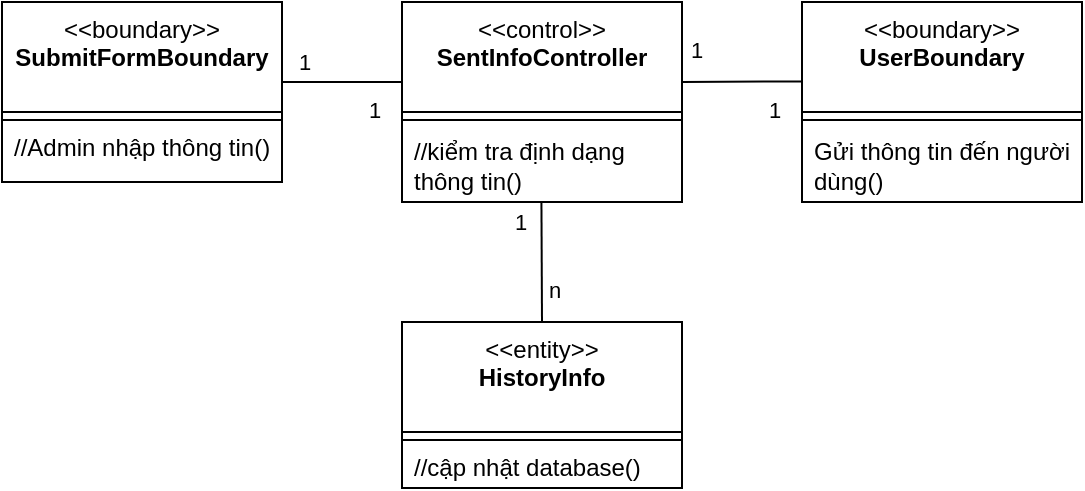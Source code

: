 <mxfile version="24.2.2" type="github">
  <diagram name="Trang-1" id="0TaaNi0zSg2EqhKhIz6R">
    <mxGraphModel dx="1075" dy="435" grid="1" gridSize="10" guides="1" tooltips="1" connect="1" arrows="1" fold="1" page="1" pageScale="1" pageWidth="827" pageHeight="1169" math="0" shadow="0">
      <root>
        <mxCell id="0" />
        <mxCell id="1" parent="0" />
        <mxCell id="X1CAyQ7VDSfBso-I9JbY-1" value="&amp;lt;&amp;lt;boundary&amp;gt;&amp;gt;&lt;br&gt;&lt;b&gt;SubmitFormBoundary&lt;/b&gt;" style="swimlane;fontStyle=0;align=center;verticalAlign=top;childLayout=stackLayout;horizontal=1;startSize=55;horizontalStack=0;resizeParent=1;resizeParentMax=0;resizeLast=0;collapsible=0;marginBottom=0;html=1;whiteSpace=wrap;" vertex="1" parent="1">
          <mxGeometry x="80" y="160" width="140" height="90" as="geometry" />
        </mxCell>
        <mxCell id="X1CAyQ7VDSfBso-I9JbY-6" value="" style="line;strokeWidth=1;fillColor=none;align=left;verticalAlign=middle;spacingTop=-1;spacingLeft=3;spacingRight=3;rotatable=0;labelPosition=right;points=[];portConstraint=eastwest;" vertex="1" parent="X1CAyQ7VDSfBso-I9JbY-1">
          <mxGeometry y="55" width="140" height="8" as="geometry" />
        </mxCell>
        <mxCell id="X1CAyQ7VDSfBso-I9JbY-8" value="//Admin nhập thông tin()&lt;div&gt;&lt;br&gt;&lt;/div&gt;" style="text;html=1;strokeColor=none;fillColor=none;align=left;verticalAlign=middle;spacingLeft=4;spacingRight=4;overflow=hidden;rotatable=0;points=[[0,0.5],[1,0.5]];portConstraint=eastwest;whiteSpace=wrap;" vertex="1" parent="X1CAyQ7VDSfBso-I9JbY-1">
          <mxGeometry y="63" width="140" height="27" as="geometry" />
        </mxCell>
        <mxCell id="X1CAyQ7VDSfBso-I9JbY-9" value="&amp;lt;&amp;lt;control&amp;gt;&amp;gt;&lt;br&gt;&lt;b&gt;SentInfoController&lt;/b&gt;" style="swimlane;fontStyle=0;align=center;verticalAlign=top;childLayout=stackLayout;horizontal=1;startSize=55;horizontalStack=0;resizeParent=1;resizeParentMax=0;resizeLast=0;collapsible=0;marginBottom=0;html=1;whiteSpace=wrap;" vertex="1" parent="1">
          <mxGeometry x="280" y="160" width="140" height="100" as="geometry" />
        </mxCell>
        <mxCell id="X1CAyQ7VDSfBso-I9JbY-10" value="" style="line;strokeWidth=1;fillColor=none;align=left;verticalAlign=middle;spacingTop=-1;spacingLeft=3;spacingRight=3;rotatable=0;labelPosition=right;points=[];portConstraint=eastwest;" vertex="1" parent="X1CAyQ7VDSfBso-I9JbY-9">
          <mxGeometry y="55" width="140" height="8" as="geometry" />
        </mxCell>
        <mxCell id="X1CAyQ7VDSfBso-I9JbY-11" value="//kiểm tra định dạng thông tin()" style="text;html=1;strokeColor=none;fillColor=none;align=left;verticalAlign=middle;spacingLeft=4;spacingRight=4;overflow=hidden;rotatable=0;points=[[0,0.5],[1,0.5]];portConstraint=eastwest;whiteSpace=wrap;" vertex="1" parent="X1CAyQ7VDSfBso-I9JbY-9">
          <mxGeometry y="63" width="140" height="37" as="geometry" />
        </mxCell>
        <mxCell id="X1CAyQ7VDSfBso-I9JbY-13" value="&amp;lt;&amp;lt;boundary&amp;gt;&amp;gt;&lt;br&gt;&lt;b&gt;UserBoundary&lt;/b&gt;" style="swimlane;fontStyle=0;align=center;verticalAlign=top;childLayout=stackLayout;horizontal=1;startSize=55;horizontalStack=0;resizeParent=1;resizeParentMax=0;resizeLast=0;collapsible=0;marginBottom=0;html=1;whiteSpace=wrap;" vertex="1" parent="1">
          <mxGeometry x="480" y="160" width="140" height="100" as="geometry" />
        </mxCell>
        <mxCell id="X1CAyQ7VDSfBso-I9JbY-14" value="" style="line;strokeWidth=1;fillColor=none;align=left;verticalAlign=middle;spacingTop=-1;spacingLeft=3;spacingRight=3;rotatable=0;labelPosition=right;points=[];portConstraint=eastwest;" vertex="1" parent="X1CAyQ7VDSfBso-I9JbY-13">
          <mxGeometry y="55" width="140" height="8" as="geometry" />
        </mxCell>
        <mxCell id="X1CAyQ7VDSfBso-I9JbY-15" value="Gửi thông tin đến người dùng()" style="text;html=1;strokeColor=none;fillColor=none;align=left;verticalAlign=middle;spacingLeft=4;spacingRight=4;overflow=hidden;rotatable=0;points=[[0,0.5],[1,0.5]];portConstraint=eastwest;whiteSpace=wrap;" vertex="1" parent="X1CAyQ7VDSfBso-I9JbY-13">
          <mxGeometry y="63" width="140" height="37" as="geometry" />
        </mxCell>
        <mxCell id="X1CAyQ7VDSfBso-I9JbY-17" value="&amp;lt;&amp;lt;entity&amp;gt;&amp;gt;&lt;br&gt;&lt;b&gt;HistoryInfo&lt;/b&gt;&lt;div&gt;&lt;br/&gt;&lt;/div&gt;" style="swimlane;fontStyle=0;align=center;verticalAlign=top;childLayout=stackLayout;horizontal=1;startSize=55;horizontalStack=0;resizeParent=1;resizeParentMax=0;resizeLast=0;collapsible=0;marginBottom=0;html=1;whiteSpace=wrap;" vertex="1" parent="1">
          <mxGeometry x="280" y="320" width="140" height="83" as="geometry" />
        </mxCell>
        <mxCell id="X1CAyQ7VDSfBso-I9JbY-22" value="" style="line;strokeWidth=1;fillColor=none;align=left;verticalAlign=middle;spacingTop=-1;spacingLeft=3;spacingRight=3;rotatable=0;labelPosition=right;points=[];portConstraint=eastwest;" vertex="1" parent="X1CAyQ7VDSfBso-I9JbY-17">
          <mxGeometry y="55" width="140" height="8" as="geometry" />
        </mxCell>
        <mxCell id="X1CAyQ7VDSfBso-I9JbY-24" value="//cập nhật database()" style="text;html=1;strokeColor=none;fillColor=none;align=left;verticalAlign=middle;spacingLeft=4;spacingRight=4;overflow=hidden;rotatable=0;points=[[0,0.5],[1,0.5]];portConstraint=eastwest;whiteSpace=wrap;" vertex="1" parent="X1CAyQ7VDSfBso-I9JbY-17">
          <mxGeometry y="63" width="140" height="20" as="geometry" />
        </mxCell>
        <mxCell id="X1CAyQ7VDSfBso-I9JbY-27" value="" style="endArrow=none;html=1;rounded=0;entryX=0.002;entryY=0.397;entryDx=0;entryDy=0;entryPerimeter=0;" edge="1" parent="1" target="X1CAyQ7VDSfBso-I9JbY-13">
          <mxGeometry width="50" height="50" relative="1" as="geometry">
            <mxPoint x="420" y="200" as="sourcePoint" />
            <mxPoint x="289" y="210" as="targetPoint" />
          </mxGeometry>
        </mxCell>
        <mxCell id="X1CAyQ7VDSfBso-I9JbY-28" value="" style="endArrow=none;html=1;rounded=0;entryX=0.002;entryY=0.397;entryDx=0;entryDy=0;entryPerimeter=0;" edge="1" parent="1">
          <mxGeometry width="50" height="50" relative="1" as="geometry">
            <mxPoint x="220" y="200" as="sourcePoint" />
            <mxPoint x="280" y="200" as="targetPoint" />
          </mxGeometry>
        </mxCell>
        <mxCell id="X1CAyQ7VDSfBso-I9JbY-30" value="1" style="edgeLabel;html=1;align=center;verticalAlign=middle;resizable=0;points=[];" vertex="1" connectable="0" parent="X1CAyQ7VDSfBso-I9JbY-28">
          <mxGeometry x="-0.05" y="-2" relative="1" as="geometry">
            <mxPoint x="-18" y="-12" as="offset" />
          </mxGeometry>
        </mxCell>
        <mxCell id="X1CAyQ7VDSfBso-I9JbY-29" value="" style="endArrow=none;html=1;rounded=0;entryX=0.5;entryY=0;entryDx=0;entryDy=0;exitX=0.498;exitY=1.009;exitDx=0;exitDy=0;exitPerimeter=0;" edge="1" parent="1" source="X1CAyQ7VDSfBso-I9JbY-11" target="X1CAyQ7VDSfBso-I9JbY-17">
          <mxGeometry width="50" height="50" relative="1" as="geometry">
            <mxPoint x="440" y="220" as="sourcePoint" />
            <mxPoint x="500" y="220" as="targetPoint" />
          </mxGeometry>
        </mxCell>
        <mxCell id="X1CAyQ7VDSfBso-I9JbY-32" value="1" style="edgeLabel;html=1;align=center;verticalAlign=middle;resizable=0;points=[];" vertex="1" connectable="0" parent="1">
          <mxGeometry x="330.003" y="250" as="geometry">
            <mxPoint x="9" y="20" as="offset" />
          </mxGeometry>
        </mxCell>
        <mxCell id="X1CAyQ7VDSfBso-I9JbY-34" value="1" style="edgeLabel;html=1;align=center;verticalAlign=middle;resizable=0;points=[];" vertex="1" connectable="0" parent="1">
          <mxGeometry x="240.333" y="190" as="geometry">
            <mxPoint x="186" y="-6" as="offset" />
          </mxGeometry>
        </mxCell>
        <mxCell id="X1CAyQ7VDSfBso-I9JbY-35" value="1" style="edgeLabel;html=1;align=center;verticalAlign=middle;resizable=0;points=[];" vertex="1" connectable="0" parent="1">
          <mxGeometry x="280.003" y="220" as="geometry">
            <mxPoint x="186" y="-6" as="offset" />
          </mxGeometry>
        </mxCell>
        <mxCell id="X1CAyQ7VDSfBso-I9JbY-36" value="n" style="edgeLabel;html=1;align=center;verticalAlign=middle;resizable=0;points=[];" vertex="1" connectable="0" parent="1">
          <mxGeometry x="170.003" y="310" as="geometry">
            <mxPoint x="186" y="-6" as="offset" />
          </mxGeometry>
        </mxCell>
        <mxCell id="X1CAyQ7VDSfBso-I9JbY-37" value="1" style="edgeLabel;html=1;align=center;verticalAlign=middle;resizable=0;points=[];" vertex="1" connectable="0" parent="1">
          <mxGeometry x="80.003" y="220" as="geometry">
            <mxPoint x="186" y="-6" as="offset" />
          </mxGeometry>
        </mxCell>
      </root>
    </mxGraphModel>
  </diagram>
</mxfile>
